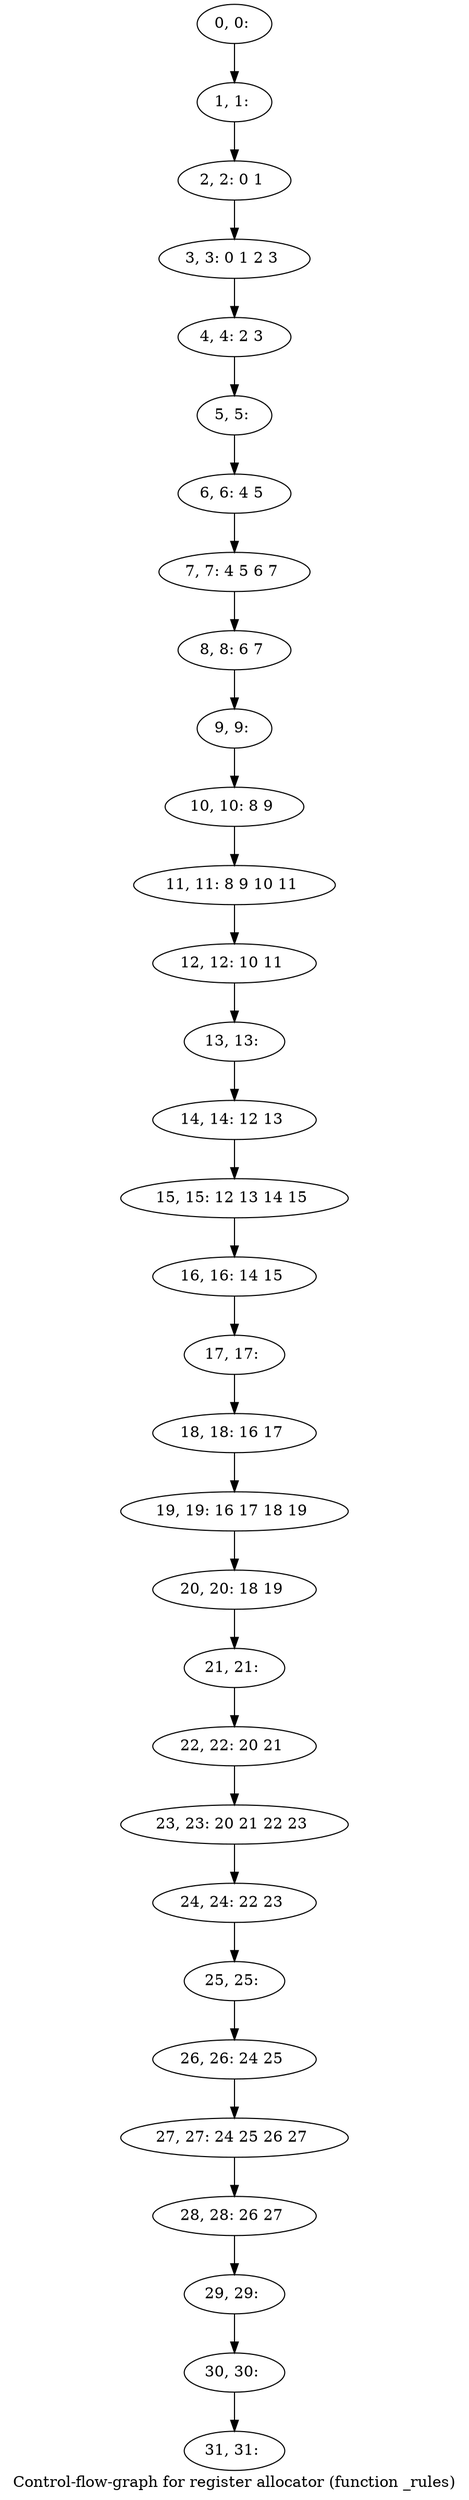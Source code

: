 digraph G {
graph [label="Control-flow-graph for register allocator (function _rules)"]
0[label="0, 0: "];
1[label="1, 1: "];
2[label="2, 2: 0 1 "];
3[label="3, 3: 0 1 2 3 "];
4[label="4, 4: 2 3 "];
5[label="5, 5: "];
6[label="6, 6: 4 5 "];
7[label="7, 7: 4 5 6 7 "];
8[label="8, 8: 6 7 "];
9[label="9, 9: "];
10[label="10, 10: 8 9 "];
11[label="11, 11: 8 9 10 11 "];
12[label="12, 12: 10 11 "];
13[label="13, 13: "];
14[label="14, 14: 12 13 "];
15[label="15, 15: 12 13 14 15 "];
16[label="16, 16: 14 15 "];
17[label="17, 17: "];
18[label="18, 18: 16 17 "];
19[label="19, 19: 16 17 18 19 "];
20[label="20, 20: 18 19 "];
21[label="21, 21: "];
22[label="22, 22: 20 21 "];
23[label="23, 23: 20 21 22 23 "];
24[label="24, 24: 22 23 "];
25[label="25, 25: "];
26[label="26, 26: 24 25 "];
27[label="27, 27: 24 25 26 27 "];
28[label="28, 28: 26 27 "];
29[label="29, 29: "];
30[label="30, 30: "];
31[label="31, 31: "];
0->1 ;
1->2 ;
2->3 ;
3->4 ;
4->5 ;
5->6 ;
6->7 ;
7->8 ;
8->9 ;
9->10 ;
10->11 ;
11->12 ;
12->13 ;
13->14 ;
14->15 ;
15->16 ;
16->17 ;
17->18 ;
18->19 ;
19->20 ;
20->21 ;
21->22 ;
22->23 ;
23->24 ;
24->25 ;
25->26 ;
26->27 ;
27->28 ;
28->29 ;
29->30 ;
30->31 ;
}
